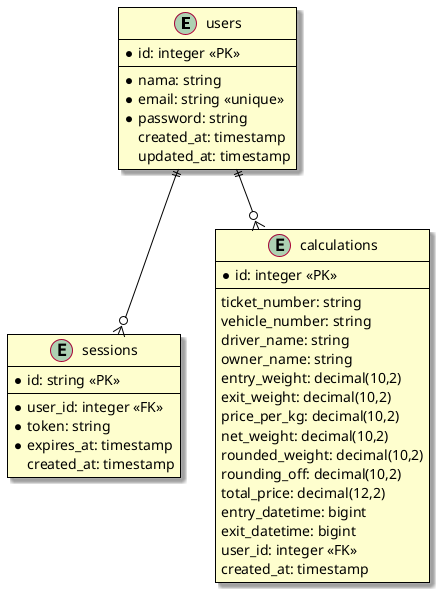 @startuml

skin rose

' Styling
skinparam class {
    BackgroundColor #FEFECE
    BorderColor #000000
    ArrowColor #000000
}

entity "users" {
    *id: integer <<PK>>
    --
    *nama: string
    *email: string <<unique>>
    *password: string
    created_at: timestamp
    updated_at: timestamp
}

entity "sessions" {
    *id: string <<PK>>
    --
    *user_id: integer <<FK>>
    *token: string
    *expires_at: timestamp
    created_at: timestamp
}

entity "calculations" {
    *id: integer <<PK>>
    --
    ticket_number: string
    vehicle_number: string
    driver_name: string
    owner_name: string
    entry_weight: decimal(10,2)
    exit_weight: decimal(10,2)
    price_per_kg: decimal(10,2)
    net_weight: decimal(10,2)
    rounded_weight: decimal(10,2)
    rounding_off: decimal(10,2)
    total_price: decimal(12,2)
    entry_datetime: bigint
    exit_datetime: bigint
    user_id: integer <<FK>>
    created_at: timestamp
}

users ||--o{ sessions
users ||--o{ calculations

@enduml
